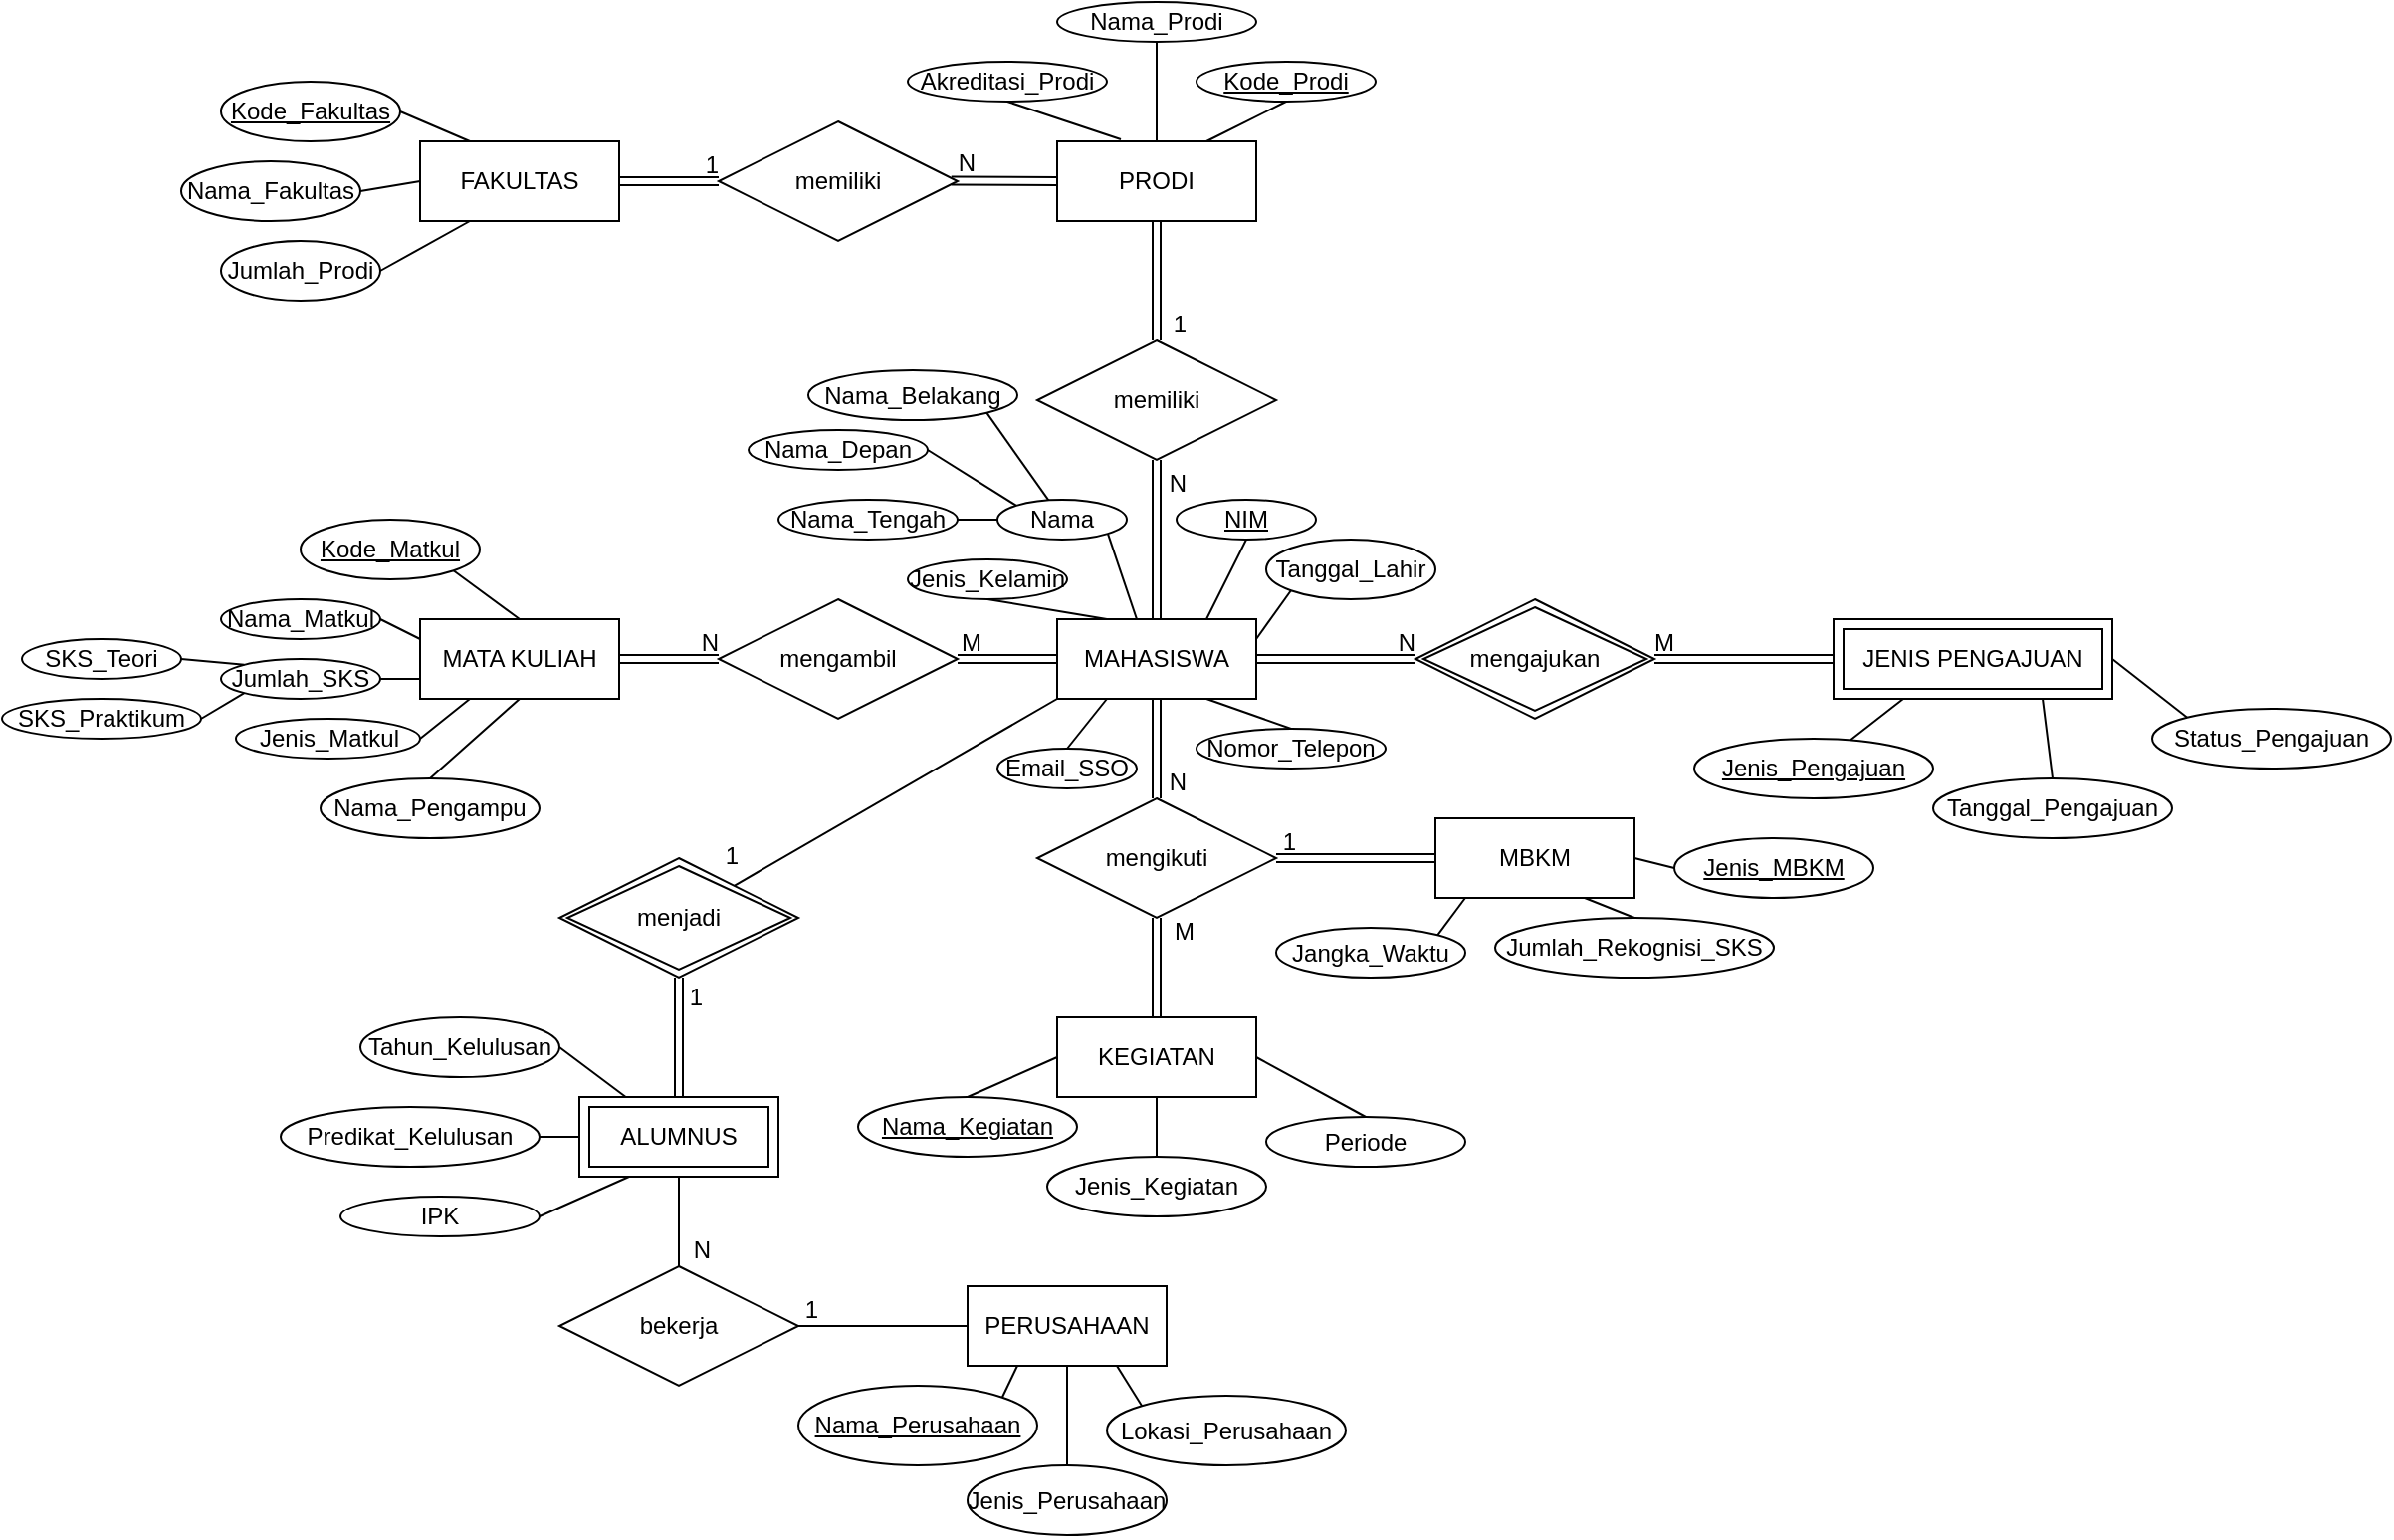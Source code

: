 <mxfile version="13.9.9" type="device"><diagram id="rgXFDmAFWSVztDgvG8BP" name="Page-1"><mxGraphModel dx="2368" dy="523" grid="1" gridSize="10" guides="1" tooltips="1" connect="1" arrows="1" fold="1" page="1" pageScale="1" pageWidth="1600" pageHeight="900" math="0" shadow="0"><root><mxCell id="0"/><mxCell id="1" parent="0"/><mxCell id="q0-C-AuyspBeNxcuIcsF-1" value="MAHASISWA" style="whiteSpace=wrap;html=1;align=center;" parent="1" vertex="1"><mxGeometry x="400" y="440" width="100" height="40" as="geometry"/></mxCell><mxCell id="q0-C-AuyspBeNxcuIcsF-2" value="MATA KULIAH" style="whiteSpace=wrap;html=1;align=center;" parent="1" vertex="1"><mxGeometry x="80" y="440" width="100" height="40" as="geometry"/></mxCell><mxCell id="q0-C-AuyspBeNxcuIcsF-55" value="" style="edgeStyle=none;rounded=0;orthogonalLoop=1;jettySize=auto;html=1;endArrow=none;endFill=0;exitX=0.25;exitY=1;exitDx=0;exitDy=0;entryX=1;entryY=0.5;entryDx=0;entryDy=0;" parent="1" source="q0-C-AuyspBeNxcuIcsF-4" target="q0-C-AuyspBeNxcuIcsF-52" edge="1"><mxGeometry relative="1" as="geometry"/></mxCell><mxCell id="q0-C-AuyspBeNxcuIcsF-4" value="FAKULTAS" style="whiteSpace=wrap;html=1;align=center;" parent="1" vertex="1"><mxGeometry x="80" y="200" width="100" height="40" as="geometry"/></mxCell><mxCell id="q0-C-AuyspBeNxcuIcsF-5" value="PRODI" style="whiteSpace=wrap;html=1;align=center;" parent="1" vertex="1"><mxGeometry x="400" y="200" width="100" height="40" as="geometry"/></mxCell><mxCell id="q0-C-AuyspBeNxcuIcsF-6" value="mengambil" style="shape=rhombus;perimeter=rhombusPerimeter;whiteSpace=wrap;html=1;align=center;" parent="1" vertex="1"><mxGeometry x="230" y="430" width="120" height="60" as="geometry"/></mxCell><mxCell id="q0-C-AuyspBeNxcuIcsF-8" value="KEGIATAN" style="whiteSpace=wrap;html=1;align=center;" parent="1" vertex="1"><mxGeometry x="400" y="640" width="100" height="40" as="geometry"/></mxCell><mxCell id="q0-C-AuyspBeNxcuIcsF-9" value="mengikuti" style="shape=rhombus;perimeter=rhombusPerimeter;whiteSpace=wrap;html=1;align=center;" parent="1" vertex="1"><mxGeometry x="390" y="530" width="120" height="60" as="geometry"/></mxCell><mxCell id="q0-C-AuyspBeNxcuIcsF-38" style="edgeStyle=none;rounded=0;orthogonalLoop=1;jettySize=auto;html=1;exitX=0.5;exitY=1;exitDx=0;exitDy=0;entryX=0.75;entryY=0;entryDx=0;entryDy=0;endArrow=none;endFill=0;" parent="1" source="q0-C-AuyspBeNxcuIcsF-10" target="q0-C-AuyspBeNxcuIcsF-1" edge="1"><mxGeometry relative="1" as="geometry"/></mxCell><mxCell id="q0-C-AuyspBeNxcuIcsF-10" value="NIM" style="ellipse;whiteSpace=wrap;html=1;align=center;fontStyle=4;" parent="1" vertex="1"><mxGeometry x="460" y="380" width="70" height="20" as="geometry"/></mxCell><mxCell id="q0-C-AuyspBeNxcuIcsF-40" style="edgeStyle=none;rounded=0;orthogonalLoop=1;jettySize=auto;html=1;exitX=0.5;exitY=1;exitDx=0;exitDy=0;entryX=0.25;entryY=0;entryDx=0;entryDy=0;endArrow=none;endFill=0;" parent="1" source="q0-C-AuyspBeNxcuIcsF-11" target="q0-C-AuyspBeNxcuIcsF-1" edge="1"><mxGeometry relative="1" as="geometry"/></mxCell><mxCell id="q0-C-AuyspBeNxcuIcsF-11" value="Jenis_Kelamin" style="ellipse;whiteSpace=wrap;html=1;align=center;" parent="1" vertex="1"><mxGeometry x="325" y="410" width="80" height="20" as="geometry"/></mxCell><mxCell id="q0-C-AuyspBeNxcuIcsF-41" style="edgeStyle=none;rounded=0;orthogonalLoop=1;jettySize=auto;html=1;endArrow=none;endFill=0;exitX=0.5;exitY=0;exitDx=0;exitDy=0;entryX=0.25;entryY=1;entryDx=0;entryDy=0;" parent="1" source="q0-C-AuyspBeNxcuIcsF-14" target="q0-C-AuyspBeNxcuIcsF-1" edge="1"><mxGeometry relative="1" as="geometry"><mxPoint x="385" y="500" as="sourcePoint"/><mxPoint x="410" y="480" as="targetPoint"/></mxGeometry></mxCell><mxCell id="q0-C-AuyspBeNxcuIcsF-14" value="Email_SSO" style="ellipse;whiteSpace=wrap;html=1;align=center;" parent="1" vertex="1"><mxGeometry x="370" y="505" width="70" height="20" as="geometry"/></mxCell><mxCell id="q0-C-AuyspBeNxcuIcsF-42" style="edgeStyle=none;rounded=0;orthogonalLoop=1;jettySize=auto;html=1;exitX=0.5;exitY=0;exitDx=0;exitDy=0;entryX=0.75;entryY=1;entryDx=0;entryDy=0;endArrow=none;endFill=0;" parent="1" source="q0-C-AuyspBeNxcuIcsF-15" target="q0-C-AuyspBeNxcuIcsF-1" edge="1"><mxGeometry relative="1" as="geometry"/></mxCell><mxCell id="q0-C-AuyspBeNxcuIcsF-15" value="Nomor_Telepon" style="ellipse;whiteSpace=wrap;html=1;align=center;" parent="1" vertex="1"><mxGeometry x="470" y="495" width="95" height="20" as="geometry"/></mxCell><mxCell id="q0-C-AuyspBeNxcuIcsF-24" style="rounded=0;orthogonalLoop=1;jettySize=auto;html=1;exitX=1;exitY=1;exitDx=0;exitDy=0;entryX=0.5;entryY=0;entryDx=0;entryDy=0;endArrow=none;endFill=0;" parent="1" source="q0-C-AuyspBeNxcuIcsF-17" target="q0-C-AuyspBeNxcuIcsF-2" edge="1"><mxGeometry relative="1" as="geometry"/></mxCell><mxCell id="q0-C-AuyspBeNxcuIcsF-17" value="Kode_Matkul" style="ellipse;whiteSpace=wrap;html=1;align=center;fontStyle=4;" parent="1" vertex="1"><mxGeometry x="20" y="390" width="90" height="30" as="geometry"/></mxCell><mxCell id="q0-C-AuyspBeNxcuIcsF-25" style="edgeStyle=none;rounded=0;orthogonalLoop=1;jettySize=auto;html=1;exitX=1;exitY=0.5;exitDx=0;exitDy=0;entryX=0;entryY=0.25;entryDx=0;entryDy=0;endArrow=none;endFill=0;" parent="1" source="q0-C-AuyspBeNxcuIcsF-18" target="q0-C-AuyspBeNxcuIcsF-2" edge="1"><mxGeometry relative="1" as="geometry"/></mxCell><mxCell id="q0-C-AuyspBeNxcuIcsF-18" value="Nama_Matkul" style="ellipse;whiteSpace=wrap;html=1;align=center;" parent="1" vertex="1"><mxGeometry x="-20" y="430" width="80" height="20" as="geometry"/></mxCell><mxCell id="q0-C-AuyspBeNxcuIcsF-29" style="edgeStyle=none;rounded=0;orthogonalLoop=1;jettySize=auto;html=1;exitX=1;exitY=0.5;exitDx=0;exitDy=0;entryX=0;entryY=0.75;entryDx=0;entryDy=0;endArrow=none;endFill=0;" parent="1" source="q0-C-AuyspBeNxcuIcsF-20" target="q0-C-AuyspBeNxcuIcsF-2" edge="1"><mxGeometry relative="1" as="geometry"/></mxCell><mxCell id="q0-C-AuyspBeNxcuIcsF-20" value="Jumlah_SKS" style="ellipse;whiteSpace=wrap;html=1;align=center;" parent="1" vertex="1"><mxGeometry x="-20" y="460" width="80" height="20" as="geometry"/></mxCell><mxCell id="q0-C-AuyspBeNxcuIcsF-31" style="edgeStyle=none;rounded=0;orthogonalLoop=1;jettySize=auto;html=1;exitX=0.5;exitY=0;exitDx=0;exitDy=0;entryX=0.5;entryY=1;entryDx=0;entryDy=0;endArrow=none;endFill=0;" parent="1" source="q0-C-AuyspBeNxcuIcsF-21" target="q0-C-AuyspBeNxcuIcsF-2" edge="1"><mxGeometry relative="1" as="geometry"/></mxCell><mxCell id="q0-C-AuyspBeNxcuIcsF-21" value="Nama_Pengampu" style="ellipse;whiteSpace=wrap;html=1;align=center;" parent="1" vertex="1"><mxGeometry x="30" y="520" width="110" height="30" as="geometry"/></mxCell><mxCell id="q0-C-AuyspBeNxcuIcsF-36" style="edgeStyle=none;rounded=0;orthogonalLoop=1;jettySize=auto;html=1;exitX=0.5;exitY=0;exitDx=0;exitDy=0;entryX=0;entryY=0.5;entryDx=0;entryDy=0;endArrow=none;endFill=0;" parent="1" source="q0-C-AuyspBeNxcuIcsF-22" target="q0-C-AuyspBeNxcuIcsF-8" edge="1"><mxGeometry relative="1" as="geometry"/></mxCell><mxCell id="q0-C-AuyspBeNxcuIcsF-22" value="Nama_Kegiatan" style="ellipse;whiteSpace=wrap;html=1;align=center;fontStyle=4;" parent="1" vertex="1"><mxGeometry x="300" y="680" width="110" height="30" as="geometry"/></mxCell><mxCell id="q0-C-AuyspBeNxcuIcsF-37" style="edgeStyle=none;rounded=0;orthogonalLoop=1;jettySize=auto;html=1;exitX=0.5;exitY=0;exitDx=0;exitDy=0;entryX=0.5;entryY=1;entryDx=0;entryDy=0;endArrow=none;endFill=0;" parent="1" source="q0-C-AuyspBeNxcuIcsF-23" target="q0-C-AuyspBeNxcuIcsF-8" edge="1"><mxGeometry relative="1" as="geometry"/></mxCell><mxCell id="q0-C-AuyspBeNxcuIcsF-23" value="Jenis_Kegiatan" style="ellipse;whiteSpace=wrap;html=1;align=center;" parent="1" vertex="1"><mxGeometry x="395" y="710" width="110" height="30" as="geometry"/></mxCell><mxCell id="q0-C-AuyspBeNxcuIcsF-30" style="edgeStyle=none;rounded=0;orthogonalLoop=1;jettySize=auto;html=1;exitX=1;exitY=0.5;exitDx=0;exitDy=0;entryX=0.25;entryY=1;entryDx=0;entryDy=0;endArrow=none;endFill=0;" parent="1" source="q0-C-AuyspBeNxcuIcsF-27" target="q0-C-AuyspBeNxcuIcsF-2" edge="1"><mxGeometry relative="1" as="geometry"/></mxCell><mxCell id="q0-C-AuyspBeNxcuIcsF-27" value="Jenis_Matkul" style="ellipse;whiteSpace=wrap;html=1;align=center;" parent="1" vertex="1"><mxGeometry x="-12.5" y="490" width="92.5" height="20" as="geometry"/></mxCell><mxCell id="q0-C-AuyspBeNxcuIcsF-43" value="memiliki" style="shape=rhombus;perimeter=rhombusPerimeter;whiteSpace=wrap;html=1;align=center;" parent="1" vertex="1"><mxGeometry x="230" y="190" width="120" height="60" as="geometry"/></mxCell><mxCell id="q0-C-AuyspBeNxcuIcsF-44" value="memiliki" style="shape=rhombus;perimeter=rhombusPerimeter;whiteSpace=wrap;html=1;align=center;" parent="1" vertex="1"><mxGeometry x="390" y="300" width="120" height="60" as="geometry"/></mxCell><mxCell id="q0-C-AuyspBeNxcuIcsF-54" style="edgeStyle=none;rounded=0;orthogonalLoop=1;jettySize=auto;html=1;exitX=1;exitY=0.5;exitDx=0;exitDy=0;entryX=0.25;entryY=0;entryDx=0;entryDy=0;endArrow=none;endFill=0;" parent="1" source="q0-C-AuyspBeNxcuIcsF-50" target="q0-C-AuyspBeNxcuIcsF-4" edge="1"><mxGeometry relative="1" as="geometry"/></mxCell><mxCell id="q0-C-AuyspBeNxcuIcsF-50" value="Kode_Fakultas" style="ellipse;whiteSpace=wrap;html=1;align=center;fontStyle=4;" parent="1" vertex="1"><mxGeometry x="-20" y="170" width="90" height="30" as="geometry"/></mxCell><mxCell id="q0-C-AuyspBeNxcuIcsF-56" style="edgeStyle=none;rounded=0;orthogonalLoop=1;jettySize=auto;html=1;exitX=1;exitY=0.5;exitDx=0;exitDy=0;entryX=0;entryY=0.5;entryDx=0;entryDy=0;endArrow=none;endFill=0;" parent="1" source="q0-C-AuyspBeNxcuIcsF-51" target="q0-C-AuyspBeNxcuIcsF-4" edge="1"><mxGeometry relative="1" as="geometry"/></mxCell><mxCell id="q0-C-AuyspBeNxcuIcsF-51" value="Nama_Fakultas" style="ellipse;whiteSpace=wrap;html=1;align=center;" parent="1" vertex="1"><mxGeometry x="-40" y="210" width="90" height="30" as="geometry"/></mxCell><mxCell id="q0-C-AuyspBeNxcuIcsF-52" value="Jumlah_Prodi" style="ellipse;whiteSpace=wrap;html=1;align=center;" parent="1" vertex="1"><mxGeometry x="-20" y="250" width="80" height="30" as="geometry"/></mxCell><mxCell id="q0-C-AuyspBeNxcuIcsF-62" style="edgeStyle=none;rounded=0;orthogonalLoop=1;jettySize=auto;html=1;exitX=1;exitY=0.5;exitDx=0;exitDy=0;entryX=0;entryY=1;entryDx=0;entryDy=0;endArrow=none;endFill=0;" parent="1" source="q0-C-AuyspBeNxcuIcsF-58" target="q0-C-AuyspBeNxcuIcsF-20" edge="1"><mxGeometry relative="1" as="geometry"/></mxCell><mxCell id="q0-C-AuyspBeNxcuIcsF-58" value="SKS_Praktikum" style="ellipse;whiteSpace=wrap;html=1;align=center;" parent="1" vertex="1"><mxGeometry x="-130" y="480" width="100" height="20" as="geometry"/></mxCell><mxCell id="q0-C-AuyspBeNxcuIcsF-61" style="edgeStyle=none;rounded=0;orthogonalLoop=1;jettySize=auto;html=1;exitX=1;exitY=0.5;exitDx=0;exitDy=0;entryX=0;entryY=0;entryDx=0;entryDy=0;endArrow=none;endFill=0;" parent="1" source="q0-C-AuyspBeNxcuIcsF-59" target="q0-C-AuyspBeNxcuIcsF-20" edge="1"><mxGeometry relative="1" as="geometry"/></mxCell><mxCell id="q0-C-AuyspBeNxcuIcsF-59" value="SKS_Teori" style="ellipse;whiteSpace=wrap;html=1;align=center;" parent="1" vertex="1"><mxGeometry x="-120" y="450" width="80" height="20" as="geometry"/></mxCell><mxCell id="q0-C-AuyspBeNxcuIcsF-66" style="edgeStyle=none;rounded=0;orthogonalLoop=1;jettySize=auto;html=1;exitX=0.5;exitY=1;exitDx=0;exitDy=0;entryX=0.75;entryY=0;entryDx=0;entryDy=0;endArrow=none;endFill=0;" parent="1" source="q0-C-AuyspBeNxcuIcsF-63" target="q0-C-AuyspBeNxcuIcsF-5" edge="1"><mxGeometry relative="1" as="geometry"/></mxCell><mxCell id="q0-C-AuyspBeNxcuIcsF-63" value="Kode_Prodi" style="ellipse;whiteSpace=wrap;html=1;align=center;fontStyle=4;" parent="1" vertex="1"><mxGeometry x="470" y="160" width="90" height="20" as="geometry"/></mxCell><mxCell id="q0-C-AuyspBeNxcuIcsF-67" value="" style="edgeStyle=none;rounded=0;orthogonalLoop=1;jettySize=auto;html=1;endArrow=none;endFill=0;" parent="1" source="q0-C-AuyspBeNxcuIcsF-64" target="q0-C-AuyspBeNxcuIcsF-5" edge="1"><mxGeometry relative="1" as="geometry"/></mxCell><mxCell id="q0-C-AuyspBeNxcuIcsF-64" value="Nama_Prodi" style="ellipse;whiteSpace=wrap;html=1;align=center;" parent="1" vertex="1"><mxGeometry x="400" y="130" width="100" height="20" as="geometry"/></mxCell><mxCell id="q0-C-AuyspBeNxcuIcsF-68" style="edgeStyle=none;rounded=0;orthogonalLoop=1;jettySize=auto;html=1;exitX=0.5;exitY=1;exitDx=0;exitDy=0;entryX=0.32;entryY=-0.025;entryDx=0;entryDy=0;entryPerimeter=0;endArrow=none;endFill=0;" parent="1" source="q0-C-AuyspBeNxcuIcsF-65" target="q0-C-AuyspBeNxcuIcsF-5" edge="1"><mxGeometry relative="1" as="geometry"/></mxCell><mxCell id="q0-C-AuyspBeNxcuIcsF-65" value="Akreditasi_Prodi" style="ellipse;whiteSpace=wrap;html=1;align=center;" parent="1" vertex="1"><mxGeometry x="325" y="160" width="100" height="20" as="geometry"/></mxCell><mxCell id="q0-C-AuyspBeNxcuIcsF-73" value="JENIS PENGAJUAN" style="shape=ext;margin=3;double=1;whiteSpace=wrap;html=1;align=center;" parent="1" vertex="1"><mxGeometry x="790" y="440" width="140" height="40" as="geometry"/></mxCell><mxCell id="q0-C-AuyspBeNxcuIcsF-78" style="edgeStyle=none;rounded=0;orthogonalLoop=1;jettySize=auto;html=1;entryX=0.25;entryY=1;entryDx=0;entryDy=0;endArrow=none;endFill=0;" parent="1" source="q0-C-AuyspBeNxcuIcsF-74" target="q0-C-AuyspBeNxcuIcsF-73" edge="1"><mxGeometry relative="1" as="geometry"/></mxCell><mxCell id="q0-C-AuyspBeNxcuIcsF-74" value="Jenis_Pengajuan" style="ellipse;whiteSpace=wrap;html=1;align=center;fontStyle=4;" parent="1" vertex="1"><mxGeometry x="720" y="500" width="120" height="30" as="geometry"/></mxCell><mxCell id="q0-C-AuyspBeNxcuIcsF-79" style="edgeStyle=none;rounded=0;orthogonalLoop=1;jettySize=auto;html=1;exitX=0.5;exitY=0;exitDx=0;exitDy=0;entryX=0.75;entryY=1;entryDx=0;entryDy=0;endArrow=none;endFill=0;" parent="1" source="q0-C-AuyspBeNxcuIcsF-75" target="q0-C-AuyspBeNxcuIcsF-73" edge="1"><mxGeometry relative="1" as="geometry"/></mxCell><mxCell id="q0-C-AuyspBeNxcuIcsF-75" value="Tanggal_Pengajuan" style="ellipse;whiteSpace=wrap;html=1;align=center;" parent="1" vertex="1"><mxGeometry x="840" y="520" width="120" height="30" as="geometry"/></mxCell><mxCell id="q0-C-AuyspBeNxcuIcsF-77" value="mengajukan" style="shape=rhombus;double=1;perimeter=rhombusPerimeter;whiteSpace=wrap;html=1;align=center;" parent="1" vertex="1"><mxGeometry x="580" y="430" width="120" height="60" as="geometry"/></mxCell><mxCell id="q0-C-AuyspBeNxcuIcsF-80" value="MBKM" style="whiteSpace=wrap;html=1;align=center;" parent="1" vertex="1"><mxGeometry x="590" y="540" width="100" height="40" as="geometry"/></mxCell><mxCell id="q0-C-AuyspBeNxcuIcsF-92" style="edgeStyle=none;rounded=0;orthogonalLoop=1;jettySize=auto;html=1;exitX=0;exitY=0.5;exitDx=0;exitDy=0;entryX=1;entryY=0.5;entryDx=0;entryDy=0;endArrow=none;endFill=0;" parent="1" source="q0-C-AuyspBeNxcuIcsF-83" target="q0-C-AuyspBeNxcuIcsF-80" edge="1"><mxGeometry relative="1" as="geometry"/></mxCell><mxCell id="q0-C-AuyspBeNxcuIcsF-83" value="Jenis_MBKM" style="ellipse;whiteSpace=wrap;html=1;align=center;fontStyle=4;" parent="1" vertex="1"><mxGeometry x="710" y="550" width="100" height="30" as="geometry"/></mxCell><mxCell id="q0-C-AuyspBeNxcuIcsF-85" style="edgeStyle=none;rounded=0;orthogonalLoop=1;jettySize=auto;html=1;exitX=0;exitY=1;exitDx=0;exitDy=0;entryX=1;entryY=0.25;entryDx=0;entryDy=0;endArrow=none;endFill=0;" parent="1" source="q0-C-AuyspBeNxcuIcsF-84" target="q0-C-AuyspBeNxcuIcsF-1" edge="1"><mxGeometry relative="1" as="geometry"/></mxCell><mxCell id="q0-C-AuyspBeNxcuIcsF-84" value="Tanggal_Lahir" style="ellipse;whiteSpace=wrap;html=1;align=center;" parent="1" vertex="1"><mxGeometry x="505" y="400" width="85" height="30" as="geometry"/></mxCell><mxCell id="q0-C-AuyspBeNxcuIcsF-90" style="edgeStyle=none;rounded=0;orthogonalLoop=1;jettySize=auto;html=1;exitX=0.5;exitY=0;exitDx=0;exitDy=0;entryX=0.75;entryY=1;entryDx=0;entryDy=0;endArrow=none;endFill=0;" parent="1" source="q0-C-AuyspBeNxcuIcsF-87" target="q0-C-AuyspBeNxcuIcsF-80" edge="1"><mxGeometry relative="1" as="geometry"/></mxCell><mxCell id="q0-C-AuyspBeNxcuIcsF-87" value="Jumlah_Rekognisi_SKS" style="ellipse;whiteSpace=wrap;html=1;align=center;" parent="1" vertex="1"><mxGeometry x="620" y="590" width="140" height="30" as="geometry"/></mxCell><mxCell id="q0-C-AuyspBeNxcuIcsF-89" style="edgeStyle=none;rounded=0;orthogonalLoop=1;jettySize=auto;html=1;exitX=1;exitY=0;exitDx=0;exitDy=0;endArrow=none;endFill=0;" parent="1" source="q0-C-AuyspBeNxcuIcsF-88" edge="1"><mxGeometry relative="1" as="geometry"><mxPoint x="605" y="580" as="targetPoint"/></mxGeometry></mxCell><mxCell id="q0-C-AuyspBeNxcuIcsF-88" value="Jangka_Waktu" style="ellipse;whiteSpace=wrap;html=1;align=center;" parent="1" vertex="1"><mxGeometry x="510" y="595" width="95" height="25" as="geometry"/></mxCell><mxCell id="q0-C-AuyspBeNxcuIcsF-93" value="menjadi" style="shape=rhombus;double=1;perimeter=rhombusPerimeter;whiteSpace=wrap;html=1;align=center;" parent="1" vertex="1"><mxGeometry x="150" y="560" width="120" height="60" as="geometry"/></mxCell><mxCell id="q0-C-AuyspBeNxcuIcsF-94" value="ALUMNUS" style="shape=ext;margin=3;double=1;whiteSpace=wrap;html=1;align=center;" parent="1" vertex="1"><mxGeometry x="160" y="680" width="100" height="40" as="geometry"/></mxCell><mxCell id="q0-C-AuyspBeNxcuIcsF-95" style="edgeStyle=none;rounded=0;orthogonalLoop=1;jettySize=auto;html=1;exitX=0.5;exitY=1;exitDx=0;exitDy=0;endArrow=none;endFill=0;" parent="1" source="q0-C-AuyspBeNxcuIcsF-94" target="q0-C-AuyspBeNxcuIcsF-94" edge="1"><mxGeometry relative="1" as="geometry"/></mxCell><mxCell id="q0-C-AuyspBeNxcuIcsF-102" style="edgeStyle=none;rounded=0;orthogonalLoop=1;jettySize=auto;html=1;exitX=1;exitY=0.5;exitDx=0;exitDy=0;endArrow=none;endFill=0;" parent="1" source="q0-C-AuyspBeNxcuIcsF-98" target="q0-C-AuyspBeNxcuIcsF-94" edge="1"><mxGeometry relative="1" as="geometry"/></mxCell><mxCell id="q0-C-AuyspBeNxcuIcsF-98" value="Tahun_Kelulusan" style="ellipse;whiteSpace=wrap;html=1;align=center;" parent="1" vertex="1"><mxGeometry x="50" y="640" width="100" height="30" as="geometry"/></mxCell><mxCell id="q0-C-AuyspBeNxcuIcsF-103" style="edgeStyle=none;rounded=0;orthogonalLoop=1;jettySize=auto;html=1;exitX=1;exitY=0.5;exitDx=0;exitDy=0;entryX=0;entryY=0.5;entryDx=0;entryDy=0;endArrow=none;endFill=0;" parent="1" source="q0-C-AuyspBeNxcuIcsF-99" target="q0-C-AuyspBeNxcuIcsF-94" edge="1"><mxGeometry relative="1" as="geometry"/></mxCell><mxCell id="q0-C-AuyspBeNxcuIcsF-99" value="Predikat_Kelulusan" style="ellipse;whiteSpace=wrap;html=1;align=center;" parent="1" vertex="1"><mxGeometry x="10" y="685" width="130" height="30" as="geometry"/></mxCell><mxCell id="q0-C-AuyspBeNxcuIcsF-104" style="edgeStyle=none;rounded=0;orthogonalLoop=1;jettySize=auto;html=1;exitX=1;exitY=0.5;exitDx=0;exitDy=0;entryX=0.25;entryY=1;entryDx=0;entryDy=0;endArrow=none;endFill=0;" parent="1" source="q0-C-AuyspBeNxcuIcsF-101" target="q0-C-AuyspBeNxcuIcsF-94" edge="1"><mxGeometry relative="1" as="geometry"/></mxCell><mxCell id="q0-C-AuyspBeNxcuIcsF-101" value="IPK" style="ellipse;whiteSpace=wrap;html=1;align=center;" parent="1" vertex="1"><mxGeometry x="40" y="730" width="100" height="20" as="geometry"/></mxCell><mxCell id="q0-C-AuyspBeNxcuIcsF-106" value="bekerja" style="shape=rhombus;perimeter=rhombusPerimeter;whiteSpace=wrap;html=1;align=center;" parent="1" vertex="1"><mxGeometry x="150" y="765" width="120" height="60" as="geometry"/></mxCell><mxCell id="q0-C-AuyspBeNxcuIcsF-108" style="edgeStyle=none;rounded=0;orthogonalLoop=1;jettySize=auto;html=1;exitX=0;exitY=0;exitDx=0;exitDy=0;entryX=1;entryY=0.5;entryDx=0;entryDy=0;endArrow=none;endFill=0;" parent="1" source="q0-C-AuyspBeNxcuIcsF-107" target="q0-C-AuyspBeNxcuIcsF-73" edge="1"><mxGeometry relative="1" as="geometry"/></mxCell><mxCell id="q0-C-AuyspBeNxcuIcsF-107" value="Status_Pengajuan" style="ellipse;whiteSpace=wrap;html=1;align=center;" parent="1" vertex="1"><mxGeometry x="950" y="485" width="120" height="30" as="geometry"/></mxCell><mxCell id="q0-C-AuyspBeNxcuIcsF-110" value="PERUSAHAAN" style="whiteSpace=wrap;html=1;align=center;" parent="1" vertex="1"><mxGeometry x="355" y="775" width="100" height="40" as="geometry"/></mxCell><mxCell id="q0-C-AuyspBeNxcuIcsF-116" style="edgeStyle=none;rounded=0;orthogonalLoop=1;jettySize=auto;html=1;exitX=1;exitY=0;exitDx=0;exitDy=0;entryX=0.25;entryY=1;entryDx=0;entryDy=0;endArrow=none;endFill=0;" parent="1" source="q0-C-AuyspBeNxcuIcsF-111" target="q0-C-AuyspBeNxcuIcsF-110" edge="1"><mxGeometry relative="1" as="geometry"/></mxCell><mxCell id="q0-C-AuyspBeNxcuIcsF-111" value="Nama_Perusahaan" style="ellipse;whiteSpace=wrap;html=1;align=center;fontStyle=4;" parent="1" vertex="1"><mxGeometry x="270" y="825" width="120" height="40" as="geometry"/></mxCell><mxCell id="q0-C-AuyspBeNxcuIcsF-117" style="edgeStyle=none;rounded=0;orthogonalLoop=1;jettySize=auto;html=1;exitX=0.5;exitY=0;exitDx=0;exitDy=0;entryX=0.5;entryY=1;entryDx=0;entryDy=0;endArrow=none;endFill=0;" parent="1" source="q0-C-AuyspBeNxcuIcsF-112" target="q0-C-AuyspBeNxcuIcsF-110" edge="1"><mxGeometry relative="1" as="geometry"/></mxCell><mxCell id="q0-C-AuyspBeNxcuIcsF-112" value="Jenis_Perusahaan" style="ellipse;whiteSpace=wrap;html=1;align=center;" parent="1" vertex="1"><mxGeometry x="355" y="865" width="100" height="35" as="geometry"/></mxCell><mxCell id="q0-C-AuyspBeNxcuIcsF-113" style="edgeStyle=none;rounded=0;orthogonalLoop=1;jettySize=auto;html=1;exitX=0.5;exitY=1;exitDx=0;exitDy=0;endArrow=none;endFill=0;" parent="1" source="q0-C-AuyspBeNxcuIcsF-112" target="q0-C-AuyspBeNxcuIcsF-112" edge="1"><mxGeometry relative="1" as="geometry"/></mxCell><mxCell id="q0-C-AuyspBeNxcuIcsF-118" style="edgeStyle=none;rounded=0;orthogonalLoop=1;jettySize=auto;html=1;exitX=0;exitY=0;exitDx=0;exitDy=0;entryX=0.75;entryY=1;entryDx=0;entryDy=0;endArrow=none;endFill=0;" parent="1" source="q0-C-AuyspBeNxcuIcsF-114" target="q0-C-AuyspBeNxcuIcsF-110" edge="1"><mxGeometry relative="1" as="geometry"/></mxCell><mxCell id="q0-C-AuyspBeNxcuIcsF-114" value="Lokasi_Perusahaan" style="ellipse;whiteSpace=wrap;html=1;align=center;" parent="1" vertex="1"><mxGeometry x="425" y="830" width="120" height="35" as="geometry"/></mxCell><mxCell id="q0-C-AuyspBeNxcuIcsF-124" style="edgeStyle=none;rounded=0;orthogonalLoop=1;jettySize=auto;html=1;exitX=0.5;exitY=0;exitDx=0;exitDy=0;entryX=1;entryY=0.5;entryDx=0;entryDy=0;endArrow=none;endFill=0;" parent="1" source="q0-C-AuyspBeNxcuIcsF-122" target="q0-C-AuyspBeNxcuIcsF-8" edge="1"><mxGeometry relative="1" as="geometry"/></mxCell><mxCell id="q0-C-AuyspBeNxcuIcsF-122" value="Periode" style="ellipse;whiteSpace=wrap;html=1;align=center;" parent="1" vertex="1"><mxGeometry x="505" y="690" width="100" height="25" as="geometry"/></mxCell><mxCell id="q0-C-AuyspBeNxcuIcsF-132" value="" style="shape=link;html=1;rounded=0;endArrow=none;endFill=0;exitX=1;exitY=0.5;exitDx=0;exitDy=0;entryX=0;entryY=0.5;entryDx=0;entryDy=0;" parent="1" source="q0-C-AuyspBeNxcuIcsF-4" target="q0-C-AuyspBeNxcuIcsF-43" edge="1"><mxGeometry relative="1" as="geometry"><mxPoint x="170" y="270" as="sourcePoint"/><mxPoint x="330" y="270" as="targetPoint"/></mxGeometry></mxCell><mxCell id="q0-C-AuyspBeNxcuIcsF-133" value="1" style="resizable=0;html=1;align=right;verticalAlign=bottom;" parent="q0-C-AuyspBeNxcuIcsF-132" connectable="0" vertex="1"><mxGeometry x="1" relative="1" as="geometry"/></mxCell><mxCell id="q0-C-AuyspBeNxcuIcsF-136" value="" style="shape=link;html=1;rounded=0;endArrow=none;endFill=0;exitX=0.974;exitY=0.496;exitDx=0;exitDy=0;exitPerimeter=0;entryX=0;entryY=0.5;entryDx=0;entryDy=0;" parent="1" source="q0-C-AuyspBeNxcuIcsF-43" target="q0-C-AuyspBeNxcuIcsF-5" edge="1"><mxGeometry relative="1" as="geometry"><mxPoint x="350.0" y="240.0" as="sourcePoint"/><mxPoint x="395.8" y="240.6" as="targetPoint"/></mxGeometry></mxCell><mxCell id="q0-C-AuyspBeNxcuIcsF-137" value="N" style="resizable=0;html=1;align=right;verticalAlign=bottom;" parent="q0-C-AuyspBeNxcuIcsF-136" connectable="0" vertex="1"><mxGeometry x="1" relative="1" as="geometry"><mxPoint x="-40.21" as="offset"/></mxGeometry></mxCell><mxCell id="q0-C-AuyspBeNxcuIcsF-140" value="" style="shape=link;html=1;rounded=0;endArrow=none;endFill=0;entryX=0.5;entryY=1;entryDx=0;entryDy=0;exitX=0.5;exitY=0;exitDx=0;exitDy=0;" parent="1" source="q0-C-AuyspBeNxcuIcsF-1" target="q0-C-AuyspBeNxcuIcsF-44" edge="1"><mxGeometry relative="1" as="geometry"><mxPoint x="410" y="370" as="sourcePoint"/><mxPoint x="560" y="360" as="targetPoint"/></mxGeometry></mxCell><mxCell id="q0-C-AuyspBeNxcuIcsF-141" value="N" style="resizable=0;html=1;align=right;verticalAlign=bottom;" parent="q0-C-AuyspBeNxcuIcsF-140" connectable="0" vertex="1"><mxGeometry x="1" relative="1" as="geometry"><mxPoint x="15" y="20" as="offset"/></mxGeometry></mxCell><mxCell id="q0-C-AuyspBeNxcuIcsF-142" value="" style="shape=link;html=1;rounded=0;endArrow=none;endFill=0;exitX=0.5;exitY=1;exitDx=0;exitDy=0;entryX=0.5;entryY=0;entryDx=0;entryDy=0;" parent="1" source="q0-C-AuyspBeNxcuIcsF-5" target="q0-C-AuyspBeNxcuIcsF-44" edge="1"><mxGeometry relative="1" as="geometry"><mxPoint x="400" y="290" as="sourcePoint"/><mxPoint x="560" y="290" as="targetPoint"/></mxGeometry></mxCell><mxCell id="q0-C-AuyspBeNxcuIcsF-143" value="1" style="resizable=0;html=1;align=right;verticalAlign=bottom;" parent="q0-C-AuyspBeNxcuIcsF-142" connectable="0" vertex="1"><mxGeometry x="1" relative="1" as="geometry"><mxPoint x="15" as="offset"/></mxGeometry></mxCell><mxCell id="q0-C-AuyspBeNxcuIcsF-144" value="" style="shape=link;html=1;rounded=0;endArrow=none;endFill=0;exitX=1;exitY=0.5;exitDx=0;exitDy=0;entryX=0;entryY=0.5;entryDx=0;entryDy=0;" parent="1" source="q0-C-AuyspBeNxcuIcsF-2" target="q0-C-AuyspBeNxcuIcsF-6" edge="1"><mxGeometry relative="1" as="geometry"><mxPoint x="170" y="380" as="sourcePoint"/><mxPoint x="330" y="380" as="targetPoint"/></mxGeometry></mxCell><mxCell id="q0-C-AuyspBeNxcuIcsF-145" value="N" style="resizable=0;html=1;align=right;verticalAlign=bottom;" parent="q0-C-AuyspBeNxcuIcsF-144" connectable="0" vertex="1"><mxGeometry x="1" relative="1" as="geometry"/></mxCell><mxCell id="q0-C-AuyspBeNxcuIcsF-146" value="" style="html=1;rounded=0;endArrow=none;endFill=0;entryX=0;entryY=0.5;entryDx=0;entryDy=0;exitX=1;exitY=0.5;exitDx=0;exitDy=0;shape=link;" parent="1" source="q0-C-AuyspBeNxcuIcsF-6" target="q0-C-AuyspBeNxcuIcsF-1" edge="1"><mxGeometry relative="1" as="geometry"><mxPoint x="260" y="400" as="sourcePoint"/><mxPoint x="420" y="400" as="targetPoint"/></mxGeometry></mxCell><mxCell id="q0-C-AuyspBeNxcuIcsF-147" value="M" style="resizable=0;html=1;align=left;verticalAlign=bottom;" parent="q0-C-AuyspBeNxcuIcsF-146" connectable="0" vertex="1"><mxGeometry x="-1" relative="1" as="geometry"/></mxCell><mxCell id="q0-C-AuyspBeNxcuIcsF-153" value="" style="shape=link;html=1;rounded=0;endArrow=none;endFill=0;entryX=0.5;entryY=0;entryDx=0;entryDy=0;exitX=0.5;exitY=1;exitDx=0;exitDy=0;" parent="1" source="q0-C-AuyspBeNxcuIcsF-1" target="q0-C-AuyspBeNxcuIcsF-9" edge="1"><mxGeometry relative="1" as="geometry"><mxPoint x="340" y="540" as="sourcePoint"/><mxPoint x="500" y="540" as="targetPoint"/></mxGeometry></mxCell><mxCell id="q0-C-AuyspBeNxcuIcsF-154" value="N" style="resizable=0;html=1;align=right;verticalAlign=bottom;" parent="q0-C-AuyspBeNxcuIcsF-153" connectable="0" vertex="1"><mxGeometry x="1" relative="1" as="geometry"><mxPoint x="15" as="offset"/></mxGeometry></mxCell><mxCell id="q0-C-AuyspBeNxcuIcsF-155" value="" style="shape=link;html=1;rounded=0;endArrow=none;endFill=0;exitX=0.5;exitY=0;exitDx=0;exitDy=0;" parent="1" source="q0-C-AuyspBeNxcuIcsF-8" target="q0-C-AuyspBeNxcuIcsF-9" edge="1"><mxGeometry relative="1" as="geometry"><mxPoint x="340" y="540" as="sourcePoint"/><mxPoint x="460" y="600" as="targetPoint"/></mxGeometry></mxCell><mxCell id="q0-C-AuyspBeNxcuIcsF-156" value="M" style="resizable=0;html=1;align=right;verticalAlign=bottom;" parent="q0-C-AuyspBeNxcuIcsF-155" connectable="0" vertex="1"><mxGeometry x="1" relative="1" as="geometry"><mxPoint x="19" y="15" as="offset"/></mxGeometry></mxCell><mxCell id="q0-C-AuyspBeNxcuIcsF-158" value="" style="html=1;rounded=0;endArrow=none;endFill=0;exitX=0.5;exitY=1;exitDx=0;exitDy=0;entryX=0.5;entryY=0;entryDx=0;entryDy=0;" parent="1" source="q0-C-AuyspBeNxcuIcsF-94" target="q0-C-AuyspBeNxcuIcsF-106" edge="1"><mxGeometry relative="1" as="geometry"><mxPoint x="190" y="800" as="sourcePoint"/><mxPoint x="350" y="800" as="targetPoint"/></mxGeometry></mxCell><mxCell id="q0-C-AuyspBeNxcuIcsF-159" value="N" style="resizable=0;html=1;align=right;verticalAlign=bottom;" parent="q0-C-AuyspBeNxcuIcsF-158" connectable="0" vertex="1"><mxGeometry x="1" relative="1" as="geometry"><mxPoint x="16" as="offset"/></mxGeometry></mxCell><mxCell id="q0-C-AuyspBeNxcuIcsF-160" value="" style="html=1;rounded=0;endArrow=none;endFill=0;entryX=0;entryY=0.5;entryDx=0;entryDy=0;" parent="1" target="q0-C-AuyspBeNxcuIcsF-110" edge="1"><mxGeometry relative="1" as="geometry"><mxPoint x="270" y="795" as="sourcePoint"/><mxPoint x="350" y="800" as="targetPoint"/></mxGeometry></mxCell><mxCell id="q0-C-AuyspBeNxcuIcsF-161" value="1" style="resizable=0;html=1;align=right;verticalAlign=bottom;" parent="q0-C-AuyspBeNxcuIcsF-160" connectable="0" vertex="1"><mxGeometry x="1" relative="1" as="geometry"><mxPoint x="-75" as="offset"/></mxGeometry></mxCell><mxCell id="q0-C-AuyspBeNxcuIcsF-162" value="" style="shape=link;html=1;rounded=0;endArrow=none;endFill=0;exitX=1;exitY=0.5;exitDx=0;exitDy=0;entryX=0;entryY=0.5;entryDx=0;entryDy=0;" parent="1" source="q0-C-AuyspBeNxcuIcsF-77" target="q0-C-AuyspBeNxcuIcsF-73" edge="1"><mxGeometry relative="1" as="geometry"><mxPoint x="520" y="550" as="sourcePoint"/><mxPoint x="680" y="550" as="targetPoint"/></mxGeometry></mxCell><mxCell id="q0-C-AuyspBeNxcuIcsF-163" value="M" style="resizable=0;html=1;align=right;verticalAlign=bottom;" parent="q0-C-AuyspBeNxcuIcsF-162" connectable="0" vertex="1"><mxGeometry x="1" relative="1" as="geometry"><mxPoint x="-80" as="offset"/></mxGeometry></mxCell><mxCell id="q0-C-AuyspBeNxcuIcsF-165" value="" style="shape=link;html=1;rounded=0;endArrow=none;endFill=0;exitX=1;exitY=0.5;exitDx=0;exitDy=0;entryX=0;entryY=0.5;entryDx=0;entryDy=0;" parent="1" source="q0-C-AuyspBeNxcuIcsF-1" target="q0-C-AuyspBeNxcuIcsF-77" edge="1"><mxGeometry relative="1" as="geometry"><mxPoint x="520" y="550" as="sourcePoint"/><mxPoint x="680" y="550" as="targetPoint"/></mxGeometry></mxCell><mxCell id="q0-C-AuyspBeNxcuIcsF-166" value="N" style="resizable=0;html=1;align=right;verticalAlign=bottom;" parent="q0-C-AuyspBeNxcuIcsF-165" connectable="0" vertex="1"><mxGeometry x="1" relative="1" as="geometry"/></mxCell><mxCell id="Gzsz82KA1Dv_ZULDXhmX-1" value="" style="shape=link;html=1;rounded=0;exitX=1;exitY=0.5;exitDx=0;exitDy=0;entryX=0;entryY=0.5;entryDx=0;entryDy=0;" edge="1" parent="1" source="q0-C-AuyspBeNxcuIcsF-9" target="q0-C-AuyspBeNxcuIcsF-80"><mxGeometry relative="1" as="geometry"><mxPoint x="540" y="650" as="sourcePoint"/><mxPoint x="700" y="650" as="targetPoint"/></mxGeometry></mxCell><mxCell id="Gzsz82KA1Dv_ZULDXhmX-2" value="1" style="resizable=0;html=1;align=right;verticalAlign=bottom;direction=south;" connectable="0" vertex="1" parent="Gzsz82KA1Dv_ZULDXhmX-1"><mxGeometry x="1" relative="1" as="geometry"><mxPoint x="-70" as="offset"/></mxGeometry></mxCell><mxCell id="Gzsz82KA1Dv_ZULDXhmX-3" value="" style="endArrow=none;html=1;rounded=0;entryX=0;entryY=1;entryDx=0;entryDy=0;" edge="1" parent="1" source="q0-C-AuyspBeNxcuIcsF-93" target="q0-C-AuyspBeNxcuIcsF-1"><mxGeometry relative="1" as="geometry"><mxPoint x="280" y="590" as="sourcePoint"/><mxPoint x="390" y="470" as="targetPoint"/></mxGeometry></mxCell><mxCell id="Gzsz82KA1Dv_ZULDXhmX-4" value="1" style="resizable=0;html=1;align=right;verticalAlign=bottom;" connectable="0" vertex="1" parent="Gzsz82KA1Dv_ZULDXhmX-3"><mxGeometry x="1" relative="1" as="geometry"><mxPoint x="-159.64" y="87.79" as="offset"/></mxGeometry></mxCell><mxCell id="Gzsz82KA1Dv_ZULDXhmX-7" value="" style="shape=link;html=1;rounded=0;exitX=0.5;exitY=0;exitDx=0;exitDy=0;entryX=0.5;entryY=1;entryDx=0;entryDy=0;" edge="1" parent="1" source="q0-C-AuyspBeNxcuIcsF-94" target="q0-C-AuyspBeNxcuIcsF-93"><mxGeometry relative="1" as="geometry"><mxPoint x="280" y="590" as="sourcePoint"/><mxPoint x="440" y="590" as="targetPoint"/></mxGeometry></mxCell><mxCell id="Gzsz82KA1Dv_ZULDXhmX-8" value="1" style="resizable=0;html=1;align=right;verticalAlign=bottom;" connectable="0" vertex="1" parent="Gzsz82KA1Dv_ZULDXhmX-7"><mxGeometry x="1" relative="1" as="geometry"><mxPoint x="12" y="18" as="offset"/></mxGeometry></mxCell><mxCell id="Gzsz82KA1Dv_ZULDXhmX-18" style="edgeStyle=none;rounded=0;orthogonalLoop=1;jettySize=auto;html=1;exitX=1;exitY=1;exitDx=0;exitDy=0;entryX=0.4;entryY=0;entryDx=0;entryDy=0;entryPerimeter=0;endArrow=none;endFill=0;" edge="1" parent="1" source="Gzsz82KA1Dv_ZULDXhmX-9" target="q0-C-AuyspBeNxcuIcsF-1"><mxGeometry relative="1" as="geometry"/></mxCell><mxCell id="Gzsz82KA1Dv_ZULDXhmX-9" value="Nama" style="ellipse;whiteSpace=wrap;html=1;align=center;" vertex="1" parent="1"><mxGeometry x="370" y="380" width="65" height="20" as="geometry"/></mxCell><mxCell id="Gzsz82KA1Dv_ZULDXhmX-16" style="rounded=0;orthogonalLoop=1;jettySize=auto;html=1;exitX=1;exitY=0.5;exitDx=0;exitDy=0;entryX=0;entryY=0;entryDx=0;entryDy=0;endArrow=none;endFill=0;" edge="1" parent="1" source="Gzsz82KA1Dv_ZULDXhmX-10" target="Gzsz82KA1Dv_ZULDXhmX-9"><mxGeometry relative="1" as="geometry"/></mxCell><mxCell id="Gzsz82KA1Dv_ZULDXhmX-10" value="Nama_Depan" style="ellipse;whiteSpace=wrap;html=1;align=center;" vertex="1" parent="1"><mxGeometry x="245" y="345" width="90" height="20" as="geometry"/></mxCell><mxCell id="Gzsz82KA1Dv_ZULDXhmX-17" style="edgeStyle=none;rounded=0;orthogonalLoop=1;jettySize=auto;html=1;exitX=1;exitY=1;exitDx=0;exitDy=0;endArrow=none;endFill=0;" edge="1" parent="1" source="Gzsz82KA1Dv_ZULDXhmX-11" target="Gzsz82KA1Dv_ZULDXhmX-9"><mxGeometry relative="1" as="geometry"/></mxCell><mxCell id="Gzsz82KA1Dv_ZULDXhmX-11" value="Nama_Belakang" style="ellipse;whiteSpace=wrap;html=1;align=center;" vertex="1" parent="1"><mxGeometry x="275" y="315" width="105" height="25" as="geometry"/></mxCell><mxCell id="Gzsz82KA1Dv_ZULDXhmX-15" style="edgeStyle=orthogonalEdgeStyle;rounded=0;orthogonalLoop=1;jettySize=auto;html=1;exitX=1;exitY=0.5;exitDx=0;exitDy=0;entryX=0;entryY=0.5;entryDx=0;entryDy=0;endArrow=none;endFill=0;" edge="1" parent="1" source="Gzsz82KA1Dv_ZULDXhmX-12" target="Gzsz82KA1Dv_ZULDXhmX-9"><mxGeometry relative="1" as="geometry"/></mxCell><mxCell id="Gzsz82KA1Dv_ZULDXhmX-12" value="Nama_Tengah" style="ellipse;whiteSpace=wrap;html=1;align=center;" vertex="1" parent="1"><mxGeometry x="260" y="380" width="90" height="20" as="geometry"/></mxCell></root></mxGraphModel></diagram></mxfile>